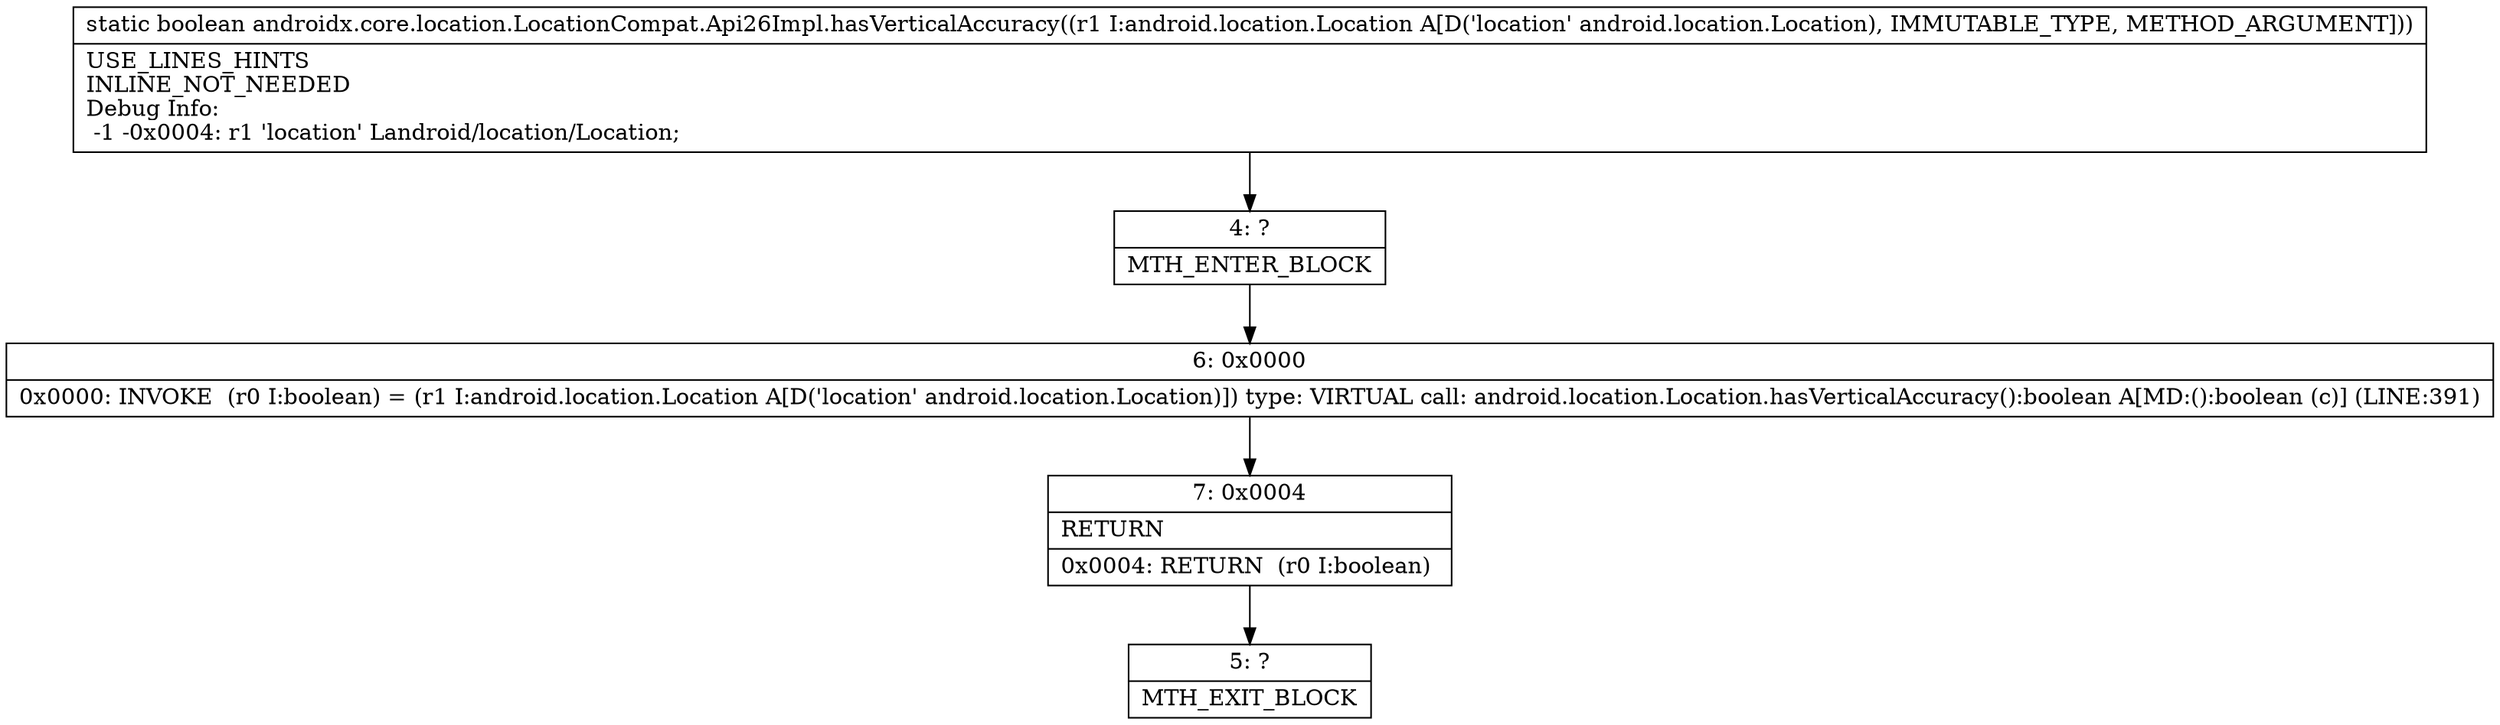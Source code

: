 digraph "CFG forandroidx.core.location.LocationCompat.Api26Impl.hasVerticalAccuracy(Landroid\/location\/Location;)Z" {
Node_4 [shape=record,label="{4\:\ ?|MTH_ENTER_BLOCK\l}"];
Node_6 [shape=record,label="{6\:\ 0x0000|0x0000: INVOKE  (r0 I:boolean) = (r1 I:android.location.Location A[D('location' android.location.Location)]) type: VIRTUAL call: android.location.Location.hasVerticalAccuracy():boolean A[MD:():boolean (c)] (LINE:391)\l}"];
Node_7 [shape=record,label="{7\:\ 0x0004|RETURN\l|0x0004: RETURN  (r0 I:boolean) \l}"];
Node_5 [shape=record,label="{5\:\ ?|MTH_EXIT_BLOCK\l}"];
MethodNode[shape=record,label="{static boolean androidx.core.location.LocationCompat.Api26Impl.hasVerticalAccuracy((r1 I:android.location.Location A[D('location' android.location.Location), IMMUTABLE_TYPE, METHOD_ARGUMENT]))  | USE_LINES_HINTS\lINLINE_NOT_NEEDED\lDebug Info:\l  \-1 \-0x0004: r1 'location' Landroid\/location\/Location;\l}"];
MethodNode -> Node_4;Node_4 -> Node_6;
Node_6 -> Node_7;
Node_7 -> Node_5;
}


